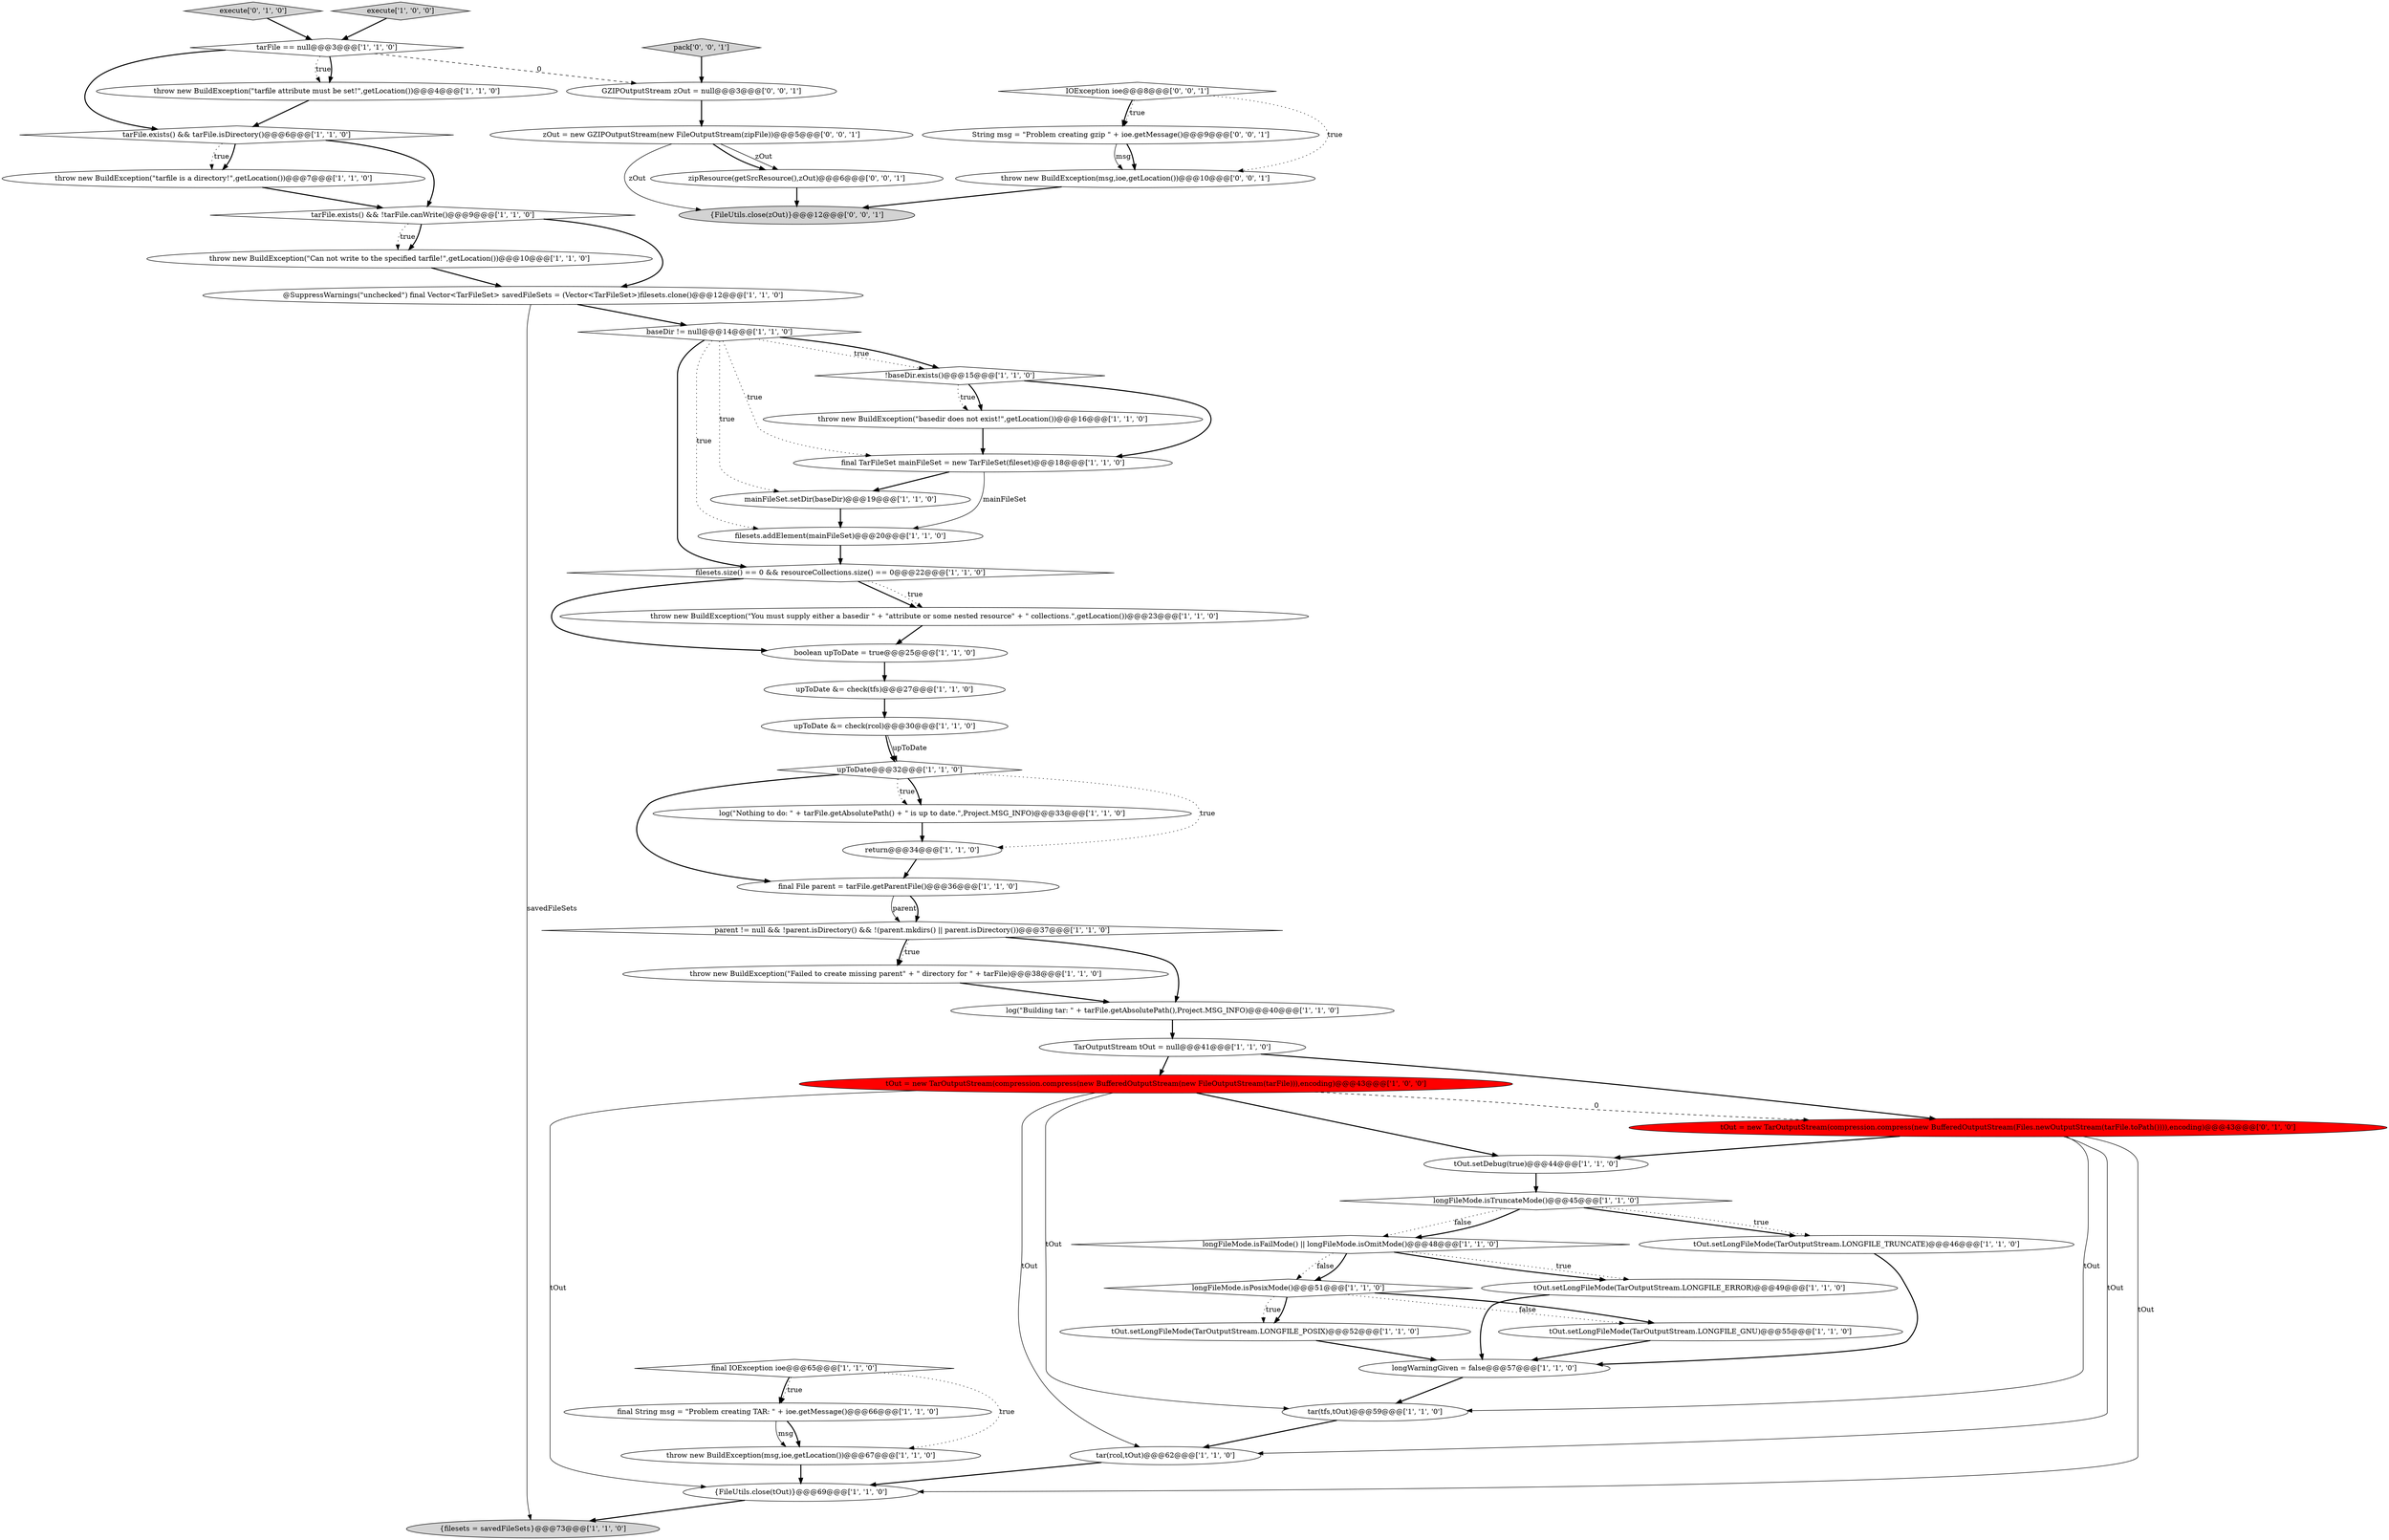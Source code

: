 digraph {
17 [style = filled, label = "final File parent = tarFile.getParentFile()@@@36@@@['1', '1', '0']", fillcolor = white, shape = ellipse image = "AAA0AAABBB1BBB"];
48 [style = filled, label = "String msg = \"Problem creating gzip \" + ioe.getMessage()@@@9@@@['0', '0', '1']", fillcolor = white, shape = ellipse image = "AAA0AAABBB3BBB"];
2 [style = filled, label = "throw new BuildException(\"Failed to create missing parent\" + \" directory for \" + tarFile)@@@38@@@['1', '1', '0']", fillcolor = white, shape = ellipse image = "AAA0AAABBB1BBB"];
50 [style = filled, label = "{FileUtils.close(zOut)}@@@12@@@['0', '0', '1']", fillcolor = lightgray, shape = ellipse image = "AAA0AAABBB3BBB"];
53 [style = filled, label = "IOException ioe@@@8@@@['0', '0', '1']", fillcolor = white, shape = diamond image = "AAA0AAABBB3BBB"];
7 [style = filled, label = "@SuppressWarnings(\"unchecked\") final Vector<TarFileSet> savedFileSets = (Vector<TarFileSet>)filesets.clone()@@@12@@@['1', '1', '0']", fillcolor = white, shape = ellipse image = "AAA0AAABBB1BBB"];
6 [style = filled, label = "baseDir != null@@@14@@@['1', '1', '0']", fillcolor = white, shape = diamond image = "AAA0AAABBB1BBB"];
23 [style = filled, label = "tOut.setLongFileMode(TarOutputStream.LONGFILE_POSIX)@@@52@@@['1', '1', '0']", fillcolor = white, shape = ellipse image = "AAA0AAABBB1BBB"];
39 [style = filled, label = "tOut = new TarOutputStream(compression.compress(new BufferedOutputStream(new FileOutputStream(tarFile))),encoding)@@@43@@@['1', '0', '0']", fillcolor = red, shape = ellipse image = "AAA1AAABBB1BBB"];
29 [style = filled, label = "{FileUtils.close(tOut)}@@@69@@@['1', '1', '0']", fillcolor = white, shape = ellipse image = "AAA0AAABBB1BBB"];
36 [style = filled, label = "final String msg = \"Problem creating TAR: \" + ioe.getMessage()@@@66@@@['1', '1', '0']", fillcolor = white, shape = ellipse image = "AAA0AAABBB1BBB"];
52 [style = filled, label = "zOut = new GZIPOutputStream(new FileOutputStream(zipFile))@@@5@@@['0', '0', '1']", fillcolor = white, shape = ellipse image = "AAA0AAABBB3BBB"];
33 [style = filled, label = "log(\"Nothing to do: \" + tarFile.getAbsolutePath() + \" is up to date.\",Project.MSG_INFO)@@@33@@@['1', '1', '0']", fillcolor = white, shape = ellipse image = "AAA0AAABBB1BBB"];
3 [style = filled, label = "parent != null && !parent.isDirectory() && !(parent.mkdirs() || parent.isDirectory())@@@37@@@['1', '1', '0']", fillcolor = white, shape = diamond image = "AAA0AAABBB1BBB"];
5 [style = filled, label = "tarFile == null@@@3@@@['1', '1', '0']", fillcolor = white, shape = diamond image = "AAA0AAABBB1BBB"];
18 [style = filled, label = "filesets.addElement(mainFileSet)@@@20@@@['1', '1', '0']", fillcolor = white, shape = ellipse image = "AAA0AAABBB1BBB"];
28 [style = filled, label = "tar(tfs,tOut)@@@59@@@['1', '1', '0']", fillcolor = white, shape = ellipse image = "AAA0AAABBB1BBB"];
12 [style = filled, label = "longFileMode.isPosixMode()@@@51@@@['1', '1', '0']", fillcolor = white, shape = diamond image = "AAA0AAABBB1BBB"];
16 [style = filled, label = "mainFileSet.setDir(baseDir)@@@19@@@['1', '1', '0']", fillcolor = white, shape = ellipse image = "AAA0AAABBB1BBB"];
51 [style = filled, label = "zipResource(getSrcResource(),zOut)@@@6@@@['0', '0', '1']", fillcolor = white, shape = ellipse image = "AAA0AAABBB3BBB"];
45 [style = filled, label = "execute['0', '1', '0']", fillcolor = lightgray, shape = diamond image = "AAA0AAABBB2BBB"];
35 [style = filled, label = "filesets.size() == 0 && resourceCollections.size() == 0@@@22@@@['1', '1', '0']", fillcolor = white, shape = diamond image = "AAA0AAABBB1BBB"];
42 [style = filled, label = "throw new BuildException(\"Can not write to the specified tarfile!\",getLocation())@@@10@@@['1', '1', '0']", fillcolor = white, shape = ellipse image = "AAA0AAABBB1BBB"];
38 [style = filled, label = "tOut.setDebug(true)@@@44@@@['1', '1', '0']", fillcolor = white, shape = ellipse image = "AAA0AAABBB1BBB"];
1 [style = filled, label = "tOut.setLongFileMode(TarOutputStream.LONGFILE_ERROR)@@@49@@@['1', '1', '0']", fillcolor = white, shape = ellipse image = "AAA0AAABBB1BBB"];
24 [style = filled, label = "tOut.setLongFileMode(TarOutputStream.LONGFILE_GNU)@@@55@@@['1', '1', '0']", fillcolor = white, shape = ellipse image = "AAA0AAABBB1BBB"];
41 [style = filled, label = "execute['1', '0', '0']", fillcolor = lightgray, shape = diamond image = "AAA0AAABBB1BBB"];
9 [style = filled, label = "throw new BuildException(\"You must supply either a basedir \" + \"attribute or some nested resource\" + \" collections.\",getLocation())@@@23@@@['1', '1', '0']", fillcolor = white, shape = ellipse image = "AAA0AAABBB1BBB"];
26 [style = filled, label = "throw new BuildException(msg,ioe,getLocation())@@@67@@@['1', '1', '0']", fillcolor = white, shape = ellipse image = "AAA0AAABBB1BBB"];
34 [style = filled, label = "tar(rcol,tOut)@@@62@@@['1', '1', '0']", fillcolor = white, shape = ellipse image = "AAA0AAABBB1BBB"];
27 [style = filled, label = "throw new BuildException(\"tarfile attribute must be set!\",getLocation())@@@4@@@['1', '1', '0']", fillcolor = white, shape = ellipse image = "AAA0AAABBB1BBB"];
40 [style = filled, label = "tOut.setLongFileMode(TarOutputStream.LONGFILE_TRUNCATE)@@@46@@@['1', '1', '0']", fillcolor = white, shape = ellipse image = "AAA0AAABBB1BBB"];
49 [style = filled, label = "pack['0', '0', '1']", fillcolor = lightgray, shape = diamond image = "AAA0AAABBB3BBB"];
47 [style = filled, label = "GZIPOutputStream zOut = null@@@3@@@['0', '0', '1']", fillcolor = white, shape = ellipse image = "AAA0AAABBB3BBB"];
0 [style = filled, label = "upToDate@@@32@@@['1', '1', '0']", fillcolor = white, shape = diamond image = "AAA0AAABBB1BBB"];
22 [style = filled, label = "upToDate &= check(rcol)@@@30@@@['1', '1', '0']", fillcolor = white, shape = ellipse image = "AAA0AAABBB1BBB"];
30 [style = filled, label = "longWarningGiven = false@@@57@@@['1', '1', '0']", fillcolor = white, shape = ellipse image = "AAA0AAABBB1BBB"];
25 [style = filled, label = "upToDate &= check(tfs)@@@27@@@['1', '1', '0']", fillcolor = white, shape = ellipse image = "AAA0AAABBB1BBB"];
32 [style = filled, label = "throw new BuildException(\"tarfile is a directory!\",getLocation())@@@7@@@['1', '1', '0']", fillcolor = white, shape = ellipse image = "AAA0AAABBB1BBB"];
46 [style = filled, label = "throw new BuildException(msg,ioe,getLocation())@@@10@@@['0', '0', '1']", fillcolor = white, shape = ellipse image = "AAA0AAABBB3BBB"];
4 [style = filled, label = "tarFile.exists() && tarFile.isDirectory()@@@6@@@['1', '1', '0']", fillcolor = white, shape = diamond image = "AAA0AAABBB1BBB"];
21 [style = filled, label = "final IOException ioe@@@65@@@['1', '1', '0']", fillcolor = white, shape = diamond image = "AAA0AAABBB1BBB"];
14 [style = filled, label = "throw new BuildException(\"basedir does not exist!\",getLocation())@@@16@@@['1', '1', '0']", fillcolor = white, shape = ellipse image = "AAA0AAABBB1BBB"];
43 [style = filled, label = "final TarFileSet mainFileSet = new TarFileSet(fileset)@@@18@@@['1', '1', '0']", fillcolor = white, shape = ellipse image = "AAA0AAABBB1BBB"];
37 [style = filled, label = "!baseDir.exists()@@@15@@@['1', '1', '0']", fillcolor = white, shape = diamond image = "AAA0AAABBB1BBB"];
13 [style = filled, label = "return@@@34@@@['1', '1', '0']", fillcolor = white, shape = ellipse image = "AAA0AAABBB1BBB"];
44 [style = filled, label = "tOut = new TarOutputStream(compression.compress(new BufferedOutputStream(Files.newOutputStream(tarFile.toPath()))),encoding)@@@43@@@['0', '1', '0']", fillcolor = red, shape = ellipse image = "AAA1AAABBB2BBB"];
31 [style = filled, label = "log(\"Building tar: \" + tarFile.getAbsolutePath(),Project.MSG_INFO)@@@40@@@['1', '1', '0']", fillcolor = white, shape = ellipse image = "AAA0AAABBB1BBB"];
20 [style = filled, label = "tarFile.exists() && !tarFile.canWrite()@@@9@@@['1', '1', '0']", fillcolor = white, shape = diamond image = "AAA0AAABBB1BBB"];
19 [style = filled, label = "{filesets = savedFileSets}@@@73@@@['1', '1', '0']", fillcolor = lightgray, shape = ellipse image = "AAA0AAABBB1BBB"];
8 [style = filled, label = "boolean upToDate = true@@@25@@@['1', '1', '0']", fillcolor = white, shape = ellipse image = "AAA0AAABBB1BBB"];
10 [style = filled, label = "longFileMode.isTruncateMode()@@@45@@@['1', '1', '0']", fillcolor = white, shape = diamond image = "AAA0AAABBB1BBB"];
11 [style = filled, label = "TarOutputStream tOut = null@@@41@@@['1', '1', '0']", fillcolor = white, shape = ellipse image = "AAA0AAABBB1BBB"];
15 [style = filled, label = "longFileMode.isFailMode() || longFileMode.isOmitMode()@@@48@@@['1', '1', '0']", fillcolor = white, shape = diamond image = "AAA0AAABBB1BBB"];
53->46 [style = dotted, label="true"];
6->35 [style = bold, label=""];
25->22 [style = bold, label=""];
1->30 [style = bold, label=""];
24->30 [style = bold, label=""];
44->29 [style = solid, label="tOut"];
13->17 [style = bold, label=""];
37->43 [style = bold, label=""];
30->28 [style = bold, label=""];
6->18 [style = dotted, label="true"];
22->0 [style = bold, label=""];
20->42 [style = dotted, label="true"];
21->26 [style = dotted, label="true"];
21->36 [style = bold, label=""];
51->50 [style = bold, label=""];
35->8 [style = bold, label=""];
39->38 [style = bold, label=""];
18->35 [style = bold, label=""];
48->46 [style = solid, label="msg"];
46->50 [style = bold, label=""];
32->20 [style = bold, label=""];
53->48 [style = bold, label=""];
2->31 [style = bold, label=""];
43->16 [style = bold, label=""];
53->48 [style = dotted, label="true"];
23->30 [style = bold, label=""];
36->26 [style = solid, label="msg"];
12->23 [style = dotted, label="true"];
17->3 [style = solid, label="parent"];
0->17 [style = bold, label=""];
11->44 [style = bold, label=""];
6->37 [style = dotted, label="true"];
9->8 [style = bold, label=""];
33->13 [style = bold, label=""];
14->43 [style = bold, label=""];
31->11 [style = bold, label=""];
44->38 [style = bold, label=""];
10->15 [style = dotted, label="false"];
3->2 [style = bold, label=""];
12->24 [style = dotted, label="false"];
6->43 [style = dotted, label="true"];
7->6 [style = bold, label=""];
15->12 [style = dotted, label="false"];
22->0 [style = solid, label="upToDate"];
15->12 [style = bold, label=""];
42->7 [style = bold, label=""];
37->14 [style = dotted, label="true"];
20->7 [style = bold, label=""];
52->51 [style = bold, label=""];
4->32 [style = dotted, label="true"];
52->51 [style = solid, label="zOut"];
39->28 [style = solid, label="tOut"];
34->29 [style = bold, label=""];
16->18 [style = bold, label=""];
35->9 [style = bold, label=""];
44->34 [style = solid, label="tOut"];
12->24 [style = bold, label=""];
48->46 [style = bold, label=""];
6->37 [style = bold, label=""];
7->19 [style = solid, label="savedFileSets"];
29->19 [style = bold, label=""];
5->4 [style = bold, label=""];
5->27 [style = dotted, label="true"];
4->20 [style = bold, label=""];
17->3 [style = bold, label=""];
10->40 [style = bold, label=""];
20->42 [style = bold, label=""];
40->30 [style = bold, label=""];
47->52 [style = bold, label=""];
39->34 [style = solid, label="tOut"];
10->40 [style = dotted, label="true"];
15->1 [style = bold, label=""];
0->13 [style = dotted, label="true"];
10->15 [style = bold, label=""];
28->34 [style = bold, label=""];
38->10 [style = bold, label=""];
3->31 [style = bold, label=""];
39->29 [style = solid, label="tOut"];
39->44 [style = dashed, label="0"];
5->47 [style = dashed, label="0"];
26->29 [style = bold, label=""];
0->33 [style = dotted, label="true"];
35->9 [style = dotted, label="true"];
43->18 [style = solid, label="mainFileSet"];
36->26 [style = bold, label=""];
49->47 [style = bold, label=""];
21->36 [style = dotted, label="true"];
27->4 [style = bold, label=""];
37->14 [style = bold, label=""];
44->28 [style = solid, label="tOut"];
0->33 [style = bold, label=""];
15->1 [style = dotted, label="true"];
11->39 [style = bold, label=""];
52->50 [style = solid, label="zOut"];
12->23 [style = bold, label=""];
5->27 [style = bold, label=""];
8->25 [style = bold, label=""];
4->32 [style = bold, label=""];
6->16 [style = dotted, label="true"];
3->2 [style = dotted, label="true"];
41->5 [style = bold, label=""];
45->5 [style = bold, label=""];
}
